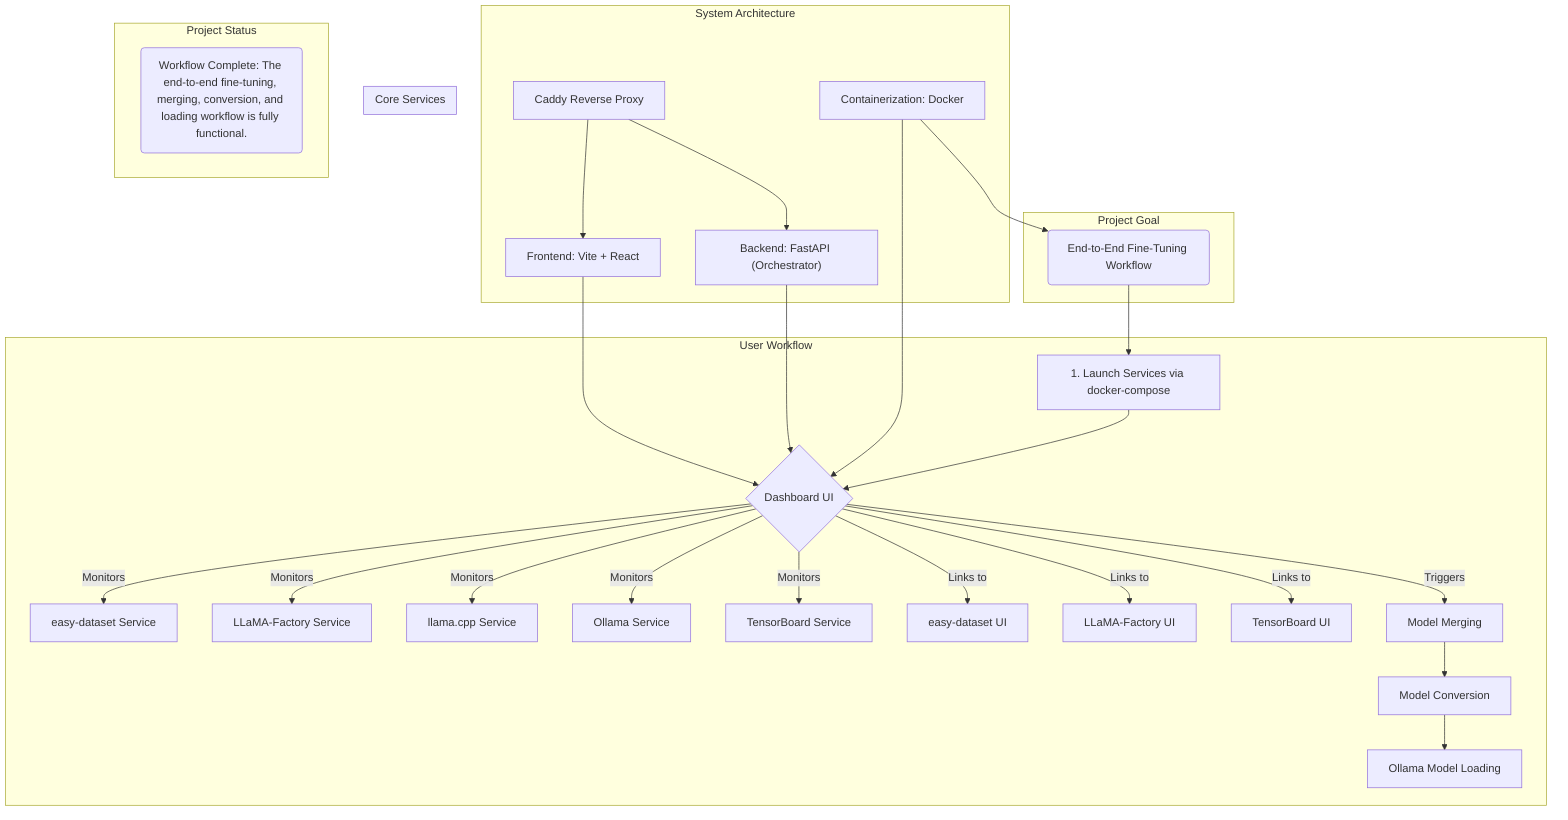 graph TD
    subgraph "Project Goal"
        A("End-to-End Fine-Tuning Workflow")
    end

    subgraph "User Workflow"
        B["1. Launch Services via docker-compose"] --> C{Dashboard UI}
        C -- Monitors --> D[easy-dataset Service]
        C -- Monitors --> E[LLaMA-Factory Service]
        C -- Monitors --> F[llama.cpp Service]
        C -- Monitors --> G[Ollama Service]
        C -- Monitors --> T[TensorBoard Service]
        C -- Links to --> H[easy-dataset UI]
        C -- Links to --> I[LLaMA-Factory UI]
        C -- Links to --> U[TensorBoard UI]
        C -- Triggers --> J[Model Merging]
        J --> K[Model Conversion]
        K --> L[Ollama Model Loading]
    end

    subgraph "System Architecture"
        M["Caddy Reverse Proxy"]
        N["Frontend: Vite + React"]
        O["Backend: FastAPI (Orchestrator)"]
        P["Containerization: Docker"]
    end

    subgraph "Core Services"
        D
        E
        F
        G
        T
    end

    subgraph "Project Status"
        Q("Workflow Complete: The end-to-end fine-tuning, merging, conversion, and loading workflow is fully functional.")
    end

    A --> B
    M --> N
    M --> O
    N & O & P --> C
    P --> A